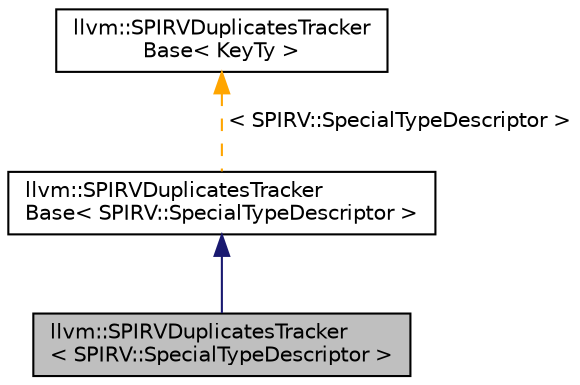 digraph "llvm::SPIRVDuplicatesTracker&lt; SPIRV::SpecialTypeDescriptor &gt;"
{
 // LATEX_PDF_SIZE
  bgcolor="transparent";
  edge [fontname="Helvetica",fontsize="10",labelfontname="Helvetica",labelfontsize="10"];
  node [fontname="Helvetica",fontsize="10",shape=record];
  Node1 [label="llvm::SPIRVDuplicatesTracker\l\< SPIRV::SpecialTypeDescriptor \>",height=0.2,width=0.4,color="black", fillcolor="grey75", style="filled", fontcolor="black",tooltip=" "];
  Node2 -> Node1 [dir="back",color="midnightblue",fontsize="10",style="solid",fontname="Helvetica"];
  Node2 [label="llvm::SPIRVDuplicatesTracker\lBase\< SPIRV::SpecialTypeDescriptor \>",height=0.2,width=0.4,color="black",URL="$classllvm_1_1SPIRVDuplicatesTrackerBase.html",tooltip=" "];
  Node3 -> Node2 [dir="back",color="orange",fontsize="10",style="dashed",label=" \< SPIRV::SpecialTypeDescriptor \>" ,fontname="Helvetica"];
  Node3 [label="llvm::SPIRVDuplicatesTracker\lBase\< KeyTy \>",height=0.2,width=0.4,color="black",URL="$classllvm_1_1SPIRVDuplicatesTrackerBase.html",tooltip=" "];
}
